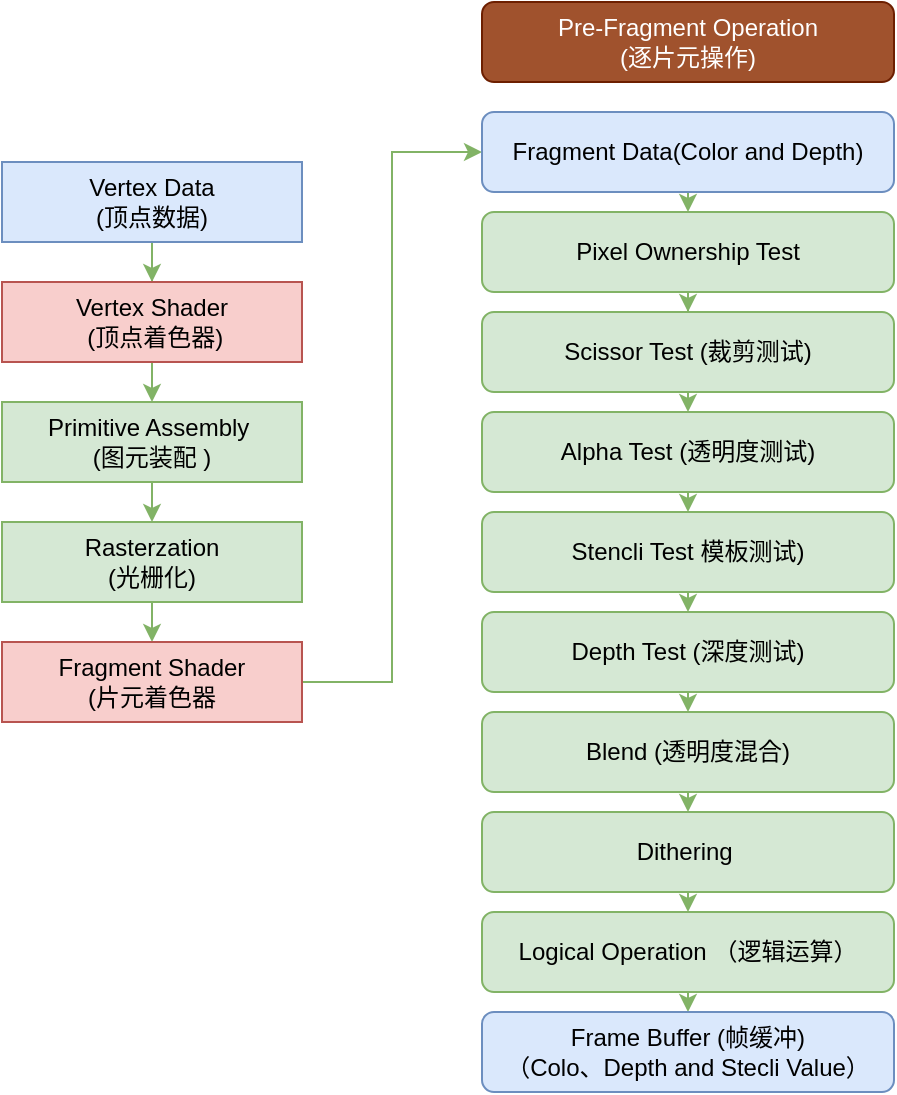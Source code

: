 <mxfile version="13.0.8" type="github"><diagram id="NRB80glCVRI4cdsDpEzT" name="第 1 页"><mxGraphModel dx="844" dy="450" grid="1" gridSize="10" guides="1" tooltips="1" connect="1" arrows="1" fold="1" page="1" pageScale="1" pageWidth="827" pageHeight="1169" math="0" shadow="0"><root><mxCell id="0"/><mxCell id="1" parent="0"/><mxCell id="YeFIsKpogQfi5ggdaiB4-19" style="edgeStyle=orthogonalEdgeStyle;rounded=0;orthogonalLoop=1;jettySize=auto;html=1;exitX=0.5;exitY=1;exitDx=0;exitDy=0;fillColor=#d5e8d4;strokeColor=#82b366;" edge="1" parent="1" source="YeFIsKpogQfi5ggdaiB4-1" target="YeFIsKpogQfi5ggdaiB4-2"><mxGeometry relative="1" as="geometry"/></mxCell><mxCell id="YeFIsKpogQfi5ggdaiB4-1" value="Vertex Data &lt;br&gt;(顶点数据)" style="rounded=0;whiteSpace=wrap;html=1;fillColor=#dae8fc;strokeColor=#6c8ebf;" vertex="1" parent="1"><mxGeometry x="150" y="120" width="150" height="40" as="geometry"/></mxCell><mxCell id="YeFIsKpogQfi5ggdaiB4-20" style="edgeStyle=orthogonalEdgeStyle;rounded=0;orthogonalLoop=1;jettySize=auto;html=1;exitX=0.5;exitY=1;exitDx=0;exitDy=0;entryX=0.5;entryY=0;entryDx=0;entryDy=0;fillColor=#d5e8d4;strokeColor=#82b366;" edge="1" parent="1" source="YeFIsKpogQfi5ggdaiB4-2" target="YeFIsKpogQfi5ggdaiB4-4"><mxGeometry relative="1" as="geometry"/></mxCell><mxCell id="YeFIsKpogQfi5ggdaiB4-2" value="Vertex Shader&lt;br&gt;&amp;nbsp;(顶点着色器)" style="rounded=0;whiteSpace=wrap;html=1;fillColor=#f8cecc;strokeColor=#b85450;" vertex="1" parent="1"><mxGeometry x="150" y="180" width="150" height="40" as="geometry"/></mxCell><mxCell id="YeFIsKpogQfi5ggdaiB4-21" style="edgeStyle=orthogonalEdgeStyle;rounded=0;orthogonalLoop=1;jettySize=auto;html=1;exitX=0.5;exitY=1;exitDx=0;exitDy=0;entryX=0.5;entryY=0;entryDx=0;entryDy=0;fillColor=#d5e8d4;strokeColor=#82b366;" edge="1" parent="1" source="YeFIsKpogQfi5ggdaiB4-4" target="YeFIsKpogQfi5ggdaiB4-5"><mxGeometry relative="1" as="geometry"/></mxCell><mxCell id="YeFIsKpogQfi5ggdaiB4-4" value="Primitive Assembly&amp;nbsp;&lt;br&gt;(图元装配 )" style="rounded=0;whiteSpace=wrap;html=1;fillColor=#d5e8d4;strokeColor=#82b366;" vertex="1" parent="1"><mxGeometry x="150" y="240" width="150" height="40" as="geometry"/></mxCell><mxCell id="YeFIsKpogQfi5ggdaiB4-22" style="edgeStyle=orthogonalEdgeStyle;rounded=0;orthogonalLoop=1;jettySize=auto;html=1;exitX=0.5;exitY=1;exitDx=0;exitDy=0;entryX=0.5;entryY=0;entryDx=0;entryDy=0;fillColor=#d5e8d4;strokeColor=#82b366;" edge="1" parent="1" source="YeFIsKpogQfi5ggdaiB4-5" target="YeFIsKpogQfi5ggdaiB4-6"><mxGeometry relative="1" as="geometry"/></mxCell><mxCell id="YeFIsKpogQfi5ggdaiB4-5" value="Rasterzation&lt;br&gt;(光栅化)" style="rounded=0;whiteSpace=wrap;html=1;fillColor=#d5e8d4;strokeColor=#82b366;" vertex="1" parent="1"><mxGeometry x="150" y="300" width="150" height="40" as="geometry"/></mxCell><mxCell id="YeFIsKpogQfi5ggdaiB4-23" style="edgeStyle=orthogonalEdgeStyle;rounded=0;orthogonalLoop=1;jettySize=auto;html=1;exitX=1;exitY=0.5;exitDx=0;exitDy=0;entryX=0;entryY=0.5;entryDx=0;entryDy=0;fillColor=#d5e8d4;strokeColor=#82b366;" edge="1" parent="1" source="YeFIsKpogQfi5ggdaiB4-6" target="YeFIsKpogQfi5ggdaiB4-9"><mxGeometry relative="1" as="geometry"/></mxCell><mxCell id="YeFIsKpogQfi5ggdaiB4-6" value="Fragment Shader&lt;br&gt;(片元着色器" style="rounded=0;whiteSpace=wrap;html=1;fillColor=#f8cecc;strokeColor=#b85450;" vertex="1" parent="1"><mxGeometry x="150" y="360" width="150" height="40" as="geometry"/></mxCell><mxCell id="YeFIsKpogQfi5ggdaiB4-24" style="edgeStyle=orthogonalEdgeStyle;rounded=0;orthogonalLoop=1;jettySize=auto;html=1;exitX=0.5;exitY=1;exitDx=0;exitDy=0;entryX=0.5;entryY=0;entryDx=0;entryDy=0;fillColor=#d5e8d4;strokeColor=#82b366;" edge="1" parent="1" source="YeFIsKpogQfi5ggdaiB4-9" target="YeFIsKpogQfi5ggdaiB4-10"><mxGeometry relative="1" as="geometry"/></mxCell><mxCell id="YeFIsKpogQfi5ggdaiB4-9" value="Fragment Data(Color and Depth)" style="rounded=1;whiteSpace=wrap;html=1;fillColor=#dae8fc;strokeColor=#6c8ebf;" vertex="1" parent="1"><mxGeometry x="390" y="95" width="206" height="40" as="geometry"/></mxCell><mxCell id="YeFIsKpogQfi5ggdaiB4-25" style="edgeStyle=orthogonalEdgeStyle;rounded=0;orthogonalLoop=1;jettySize=auto;html=1;exitX=0.5;exitY=1;exitDx=0;exitDy=0;fillColor=#d5e8d4;strokeColor=#82b366;" edge="1" parent="1" source="YeFIsKpogQfi5ggdaiB4-10" target="YeFIsKpogQfi5ggdaiB4-11"><mxGeometry relative="1" as="geometry"/></mxCell><mxCell id="YeFIsKpogQfi5ggdaiB4-10" value="Pixel Ownership Test" style="rounded=1;whiteSpace=wrap;html=1;fillColor=#d5e8d4;strokeColor=#82b366;" vertex="1" parent="1"><mxGeometry x="390" y="145" width="206" height="40" as="geometry"/></mxCell><mxCell id="YeFIsKpogQfi5ggdaiB4-26" style="edgeStyle=orthogonalEdgeStyle;rounded=0;orthogonalLoop=1;jettySize=auto;html=1;exitX=0.5;exitY=1;exitDx=0;exitDy=0;entryX=0.5;entryY=0;entryDx=0;entryDy=0;fillColor=#d5e8d4;strokeColor=#82b366;" edge="1" parent="1" source="YeFIsKpogQfi5ggdaiB4-11" target="YeFIsKpogQfi5ggdaiB4-13"><mxGeometry relative="1" as="geometry"/></mxCell><mxCell id="YeFIsKpogQfi5ggdaiB4-11" value="Scissor Test (裁剪测试)" style="rounded=1;whiteSpace=wrap;html=1;fillColor=#d5e8d4;strokeColor=#82b366;" vertex="1" parent="1"><mxGeometry x="390" y="195" width="206" height="40" as="geometry"/></mxCell><mxCell id="YeFIsKpogQfi5ggdaiB4-28" style="edgeStyle=orthogonalEdgeStyle;rounded=0;orthogonalLoop=1;jettySize=auto;html=1;exitX=0.5;exitY=1;exitDx=0;exitDy=0;entryX=0.5;entryY=0;entryDx=0;entryDy=0;fillColor=#d5e8d4;strokeColor=#82b366;" edge="1" parent="1" source="YeFIsKpogQfi5ggdaiB4-12" target="YeFIsKpogQfi5ggdaiB4-14"><mxGeometry relative="1" as="geometry"/></mxCell><mxCell id="YeFIsKpogQfi5ggdaiB4-12" value="Stencli Test 模板测试)" style="rounded=1;whiteSpace=wrap;html=1;fillColor=#d5e8d4;strokeColor=#82b366;" vertex="1" parent="1"><mxGeometry x="390" y="295" width="206" height="40" as="geometry"/></mxCell><mxCell id="YeFIsKpogQfi5ggdaiB4-27" style="edgeStyle=orthogonalEdgeStyle;rounded=0;orthogonalLoop=1;jettySize=auto;html=1;exitX=0.5;exitY=1;exitDx=0;exitDy=0;entryX=0.5;entryY=0;entryDx=0;entryDy=0;fillColor=#d5e8d4;strokeColor=#82b366;" edge="1" parent="1" source="YeFIsKpogQfi5ggdaiB4-13" target="YeFIsKpogQfi5ggdaiB4-12"><mxGeometry relative="1" as="geometry"/></mxCell><mxCell id="YeFIsKpogQfi5ggdaiB4-13" value="Alpha Test (透明度测试)" style="rounded=1;whiteSpace=wrap;html=1;fillColor=#d5e8d4;strokeColor=#82b366;" vertex="1" parent="1"><mxGeometry x="390" y="245" width="206" height="40" as="geometry"/></mxCell><mxCell id="YeFIsKpogQfi5ggdaiB4-29" style="edgeStyle=orthogonalEdgeStyle;rounded=0;orthogonalLoop=1;jettySize=auto;html=1;exitX=0.5;exitY=1;exitDx=0;exitDy=0;entryX=0.5;entryY=0;entryDx=0;entryDy=0;fillColor=#d5e8d4;strokeColor=#82b366;" edge="1" parent="1" source="YeFIsKpogQfi5ggdaiB4-14" target="YeFIsKpogQfi5ggdaiB4-15"><mxGeometry relative="1" as="geometry"/></mxCell><mxCell id="YeFIsKpogQfi5ggdaiB4-14" value="Depth Test (深度测试)" style="rounded=1;whiteSpace=wrap;html=1;fillColor=#d5e8d4;strokeColor=#82b366;" vertex="1" parent="1"><mxGeometry x="390" y="345" width="206" height="40" as="geometry"/></mxCell><mxCell id="YeFIsKpogQfi5ggdaiB4-30" style="edgeStyle=orthogonalEdgeStyle;rounded=0;orthogonalLoop=1;jettySize=auto;html=1;exitX=0.5;exitY=1;exitDx=0;exitDy=0;entryX=0.5;entryY=0;entryDx=0;entryDy=0;fillColor=#d5e8d4;strokeColor=#82b366;" edge="1" parent="1" source="YeFIsKpogQfi5ggdaiB4-15" target="YeFIsKpogQfi5ggdaiB4-16"><mxGeometry relative="1" as="geometry"/></mxCell><mxCell id="YeFIsKpogQfi5ggdaiB4-15" value="Blend (透明度混合)" style="rounded=1;whiteSpace=wrap;html=1;fillColor=#d5e8d4;strokeColor=#82b366;" vertex="1" parent="1"><mxGeometry x="390" y="395" width="206" height="40" as="geometry"/></mxCell><mxCell id="YeFIsKpogQfi5ggdaiB4-31" style="edgeStyle=orthogonalEdgeStyle;rounded=0;orthogonalLoop=1;jettySize=auto;html=1;exitX=0.5;exitY=1;exitDx=0;exitDy=0;entryX=0.5;entryY=0;entryDx=0;entryDy=0;fillColor=#d5e8d4;strokeColor=#82b366;" edge="1" parent="1" source="YeFIsKpogQfi5ggdaiB4-16" target="YeFIsKpogQfi5ggdaiB4-17"><mxGeometry relative="1" as="geometry"/></mxCell><mxCell id="YeFIsKpogQfi5ggdaiB4-16" value="Dithering&amp;nbsp;" style="rounded=1;whiteSpace=wrap;html=1;fillColor=#d5e8d4;strokeColor=#82b366;" vertex="1" parent="1"><mxGeometry x="390" y="445" width="206" height="40" as="geometry"/></mxCell><mxCell id="YeFIsKpogQfi5ggdaiB4-32" style="edgeStyle=orthogonalEdgeStyle;rounded=0;orthogonalLoop=1;jettySize=auto;html=1;exitX=0.5;exitY=1;exitDx=0;exitDy=0;entryX=0.5;entryY=0;entryDx=0;entryDy=0;fillColor=#d5e8d4;strokeColor=#82b366;" edge="1" parent="1" source="YeFIsKpogQfi5ggdaiB4-17" target="YeFIsKpogQfi5ggdaiB4-18"><mxGeometry relative="1" as="geometry"/></mxCell><mxCell id="YeFIsKpogQfi5ggdaiB4-17" value="Logical Operation （逻辑运算）" style="rounded=1;whiteSpace=wrap;html=1;fillColor=#d5e8d4;strokeColor=#82b366;" vertex="1" parent="1"><mxGeometry x="390" y="495" width="206" height="40" as="geometry"/></mxCell><mxCell id="YeFIsKpogQfi5ggdaiB4-18" value="Frame Buffer (帧缓冲)&lt;br&gt;（Colo、Depth and Stecli Value）" style="rounded=1;whiteSpace=wrap;html=1;fillColor=#dae8fc;strokeColor=#6c8ebf;" vertex="1" parent="1"><mxGeometry x="390" y="545" width="206" height="40" as="geometry"/></mxCell><mxCell id="YeFIsKpogQfi5ggdaiB4-34" value="Pre-Fragment Operation&lt;br&gt;(逐片元操作)" style="rounded=1;whiteSpace=wrap;html=1;fillColor=#a0522d;strokeColor=#6D1F00;fontColor=#ffffff;" vertex="1" parent="1"><mxGeometry x="390" y="40" width="206" height="40" as="geometry"/></mxCell></root></mxGraphModel></diagram></mxfile>
